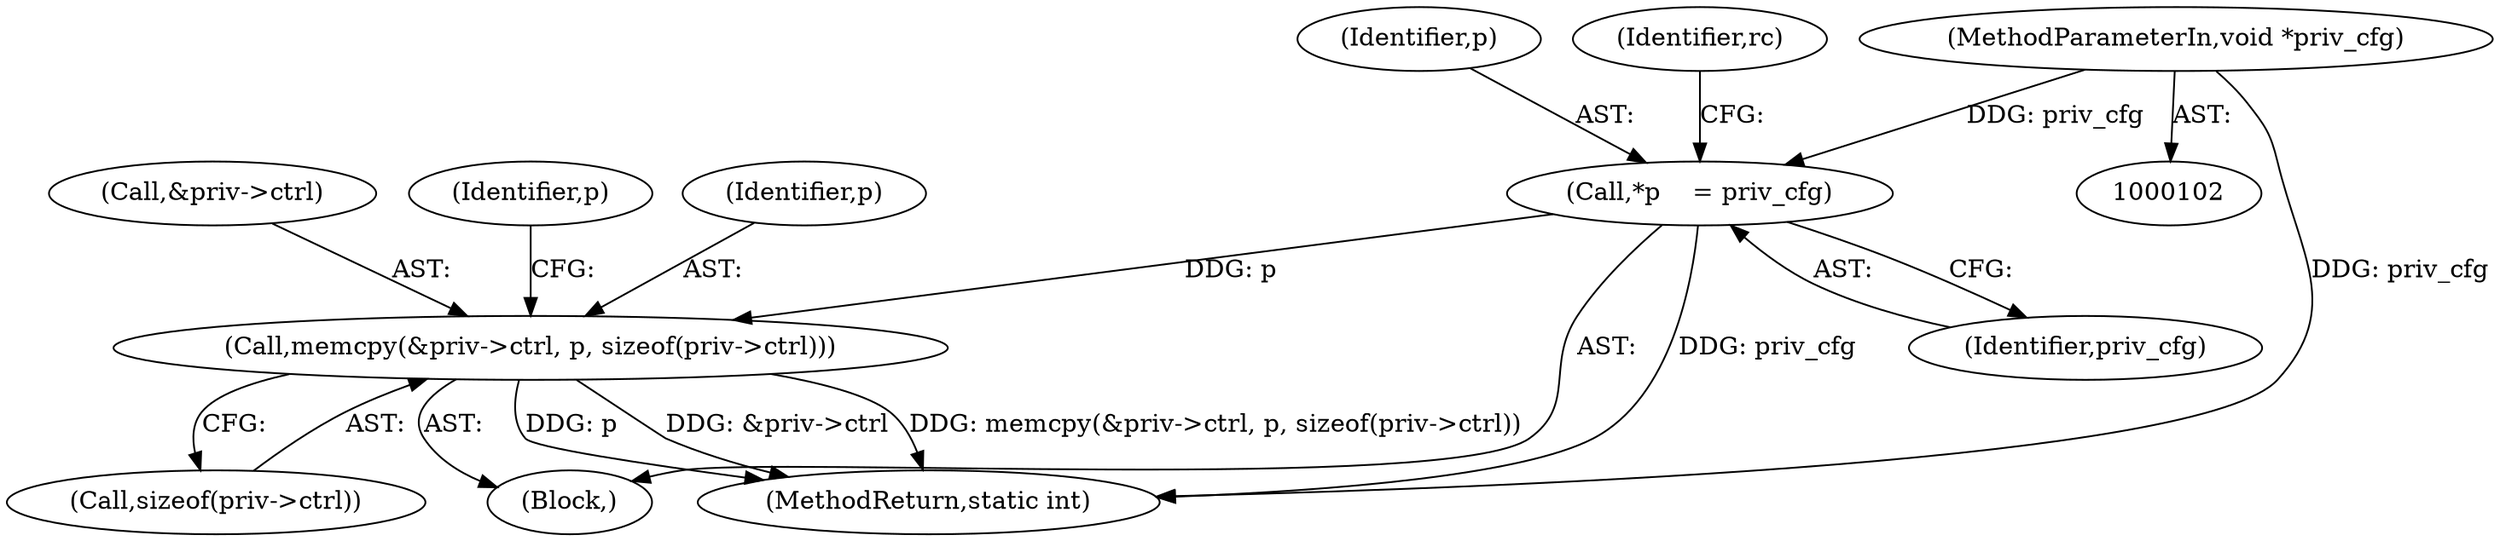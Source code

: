 digraph "0_linux_8dfbcc4351a0b6d2f2d77f367552f48ffefafe18@API" {
"1000141" [label="(Call,memcpy(&priv->ctrl, p, sizeof(priv->ctrl)))"];
"1000113" [label="(Call,*p    = priv_cfg)"];
"1000104" [label="(MethodParameterIn,void *priv_cfg)"];
"1000153" [label="(Identifier,p)"];
"1000113" [label="(Call,*p    = priv_cfg)"];
"1000115" [label="(Identifier,priv_cfg)"];
"1000114" [label="(Identifier,p)"];
"1000146" [label="(Identifier,p)"];
"1000147" [label="(Call,sizeof(priv->ctrl))"];
"1000142" [label="(Call,&priv->ctrl)"];
"1000105" [label="(Block,)"];
"1000291" [label="(MethodReturn,static int)"];
"1000104" [label="(MethodParameterIn,void *priv_cfg)"];
"1000141" [label="(Call,memcpy(&priv->ctrl, p, sizeof(priv->ctrl)))"];
"1000118" [label="(Identifier,rc)"];
"1000141" -> "1000105"  [label="AST: "];
"1000141" -> "1000147"  [label="CFG: "];
"1000142" -> "1000141"  [label="AST: "];
"1000146" -> "1000141"  [label="AST: "];
"1000147" -> "1000141"  [label="AST: "];
"1000153" -> "1000141"  [label="CFG: "];
"1000141" -> "1000291"  [label="DDG: &priv->ctrl"];
"1000141" -> "1000291"  [label="DDG: memcpy(&priv->ctrl, p, sizeof(priv->ctrl))"];
"1000141" -> "1000291"  [label="DDG: p"];
"1000113" -> "1000141"  [label="DDG: p"];
"1000113" -> "1000105"  [label="AST: "];
"1000113" -> "1000115"  [label="CFG: "];
"1000114" -> "1000113"  [label="AST: "];
"1000115" -> "1000113"  [label="AST: "];
"1000118" -> "1000113"  [label="CFG: "];
"1000113" -> "1000291"  [label="DDG: priv_cfg"];
"1000104" -> "1000113"  [label="DDG: priv_cfg"];
"1000104" -> "1000102"  [label="AST: "];
"1000104" -> "1000291"  [label="DDG: priv_cfg"];
}
